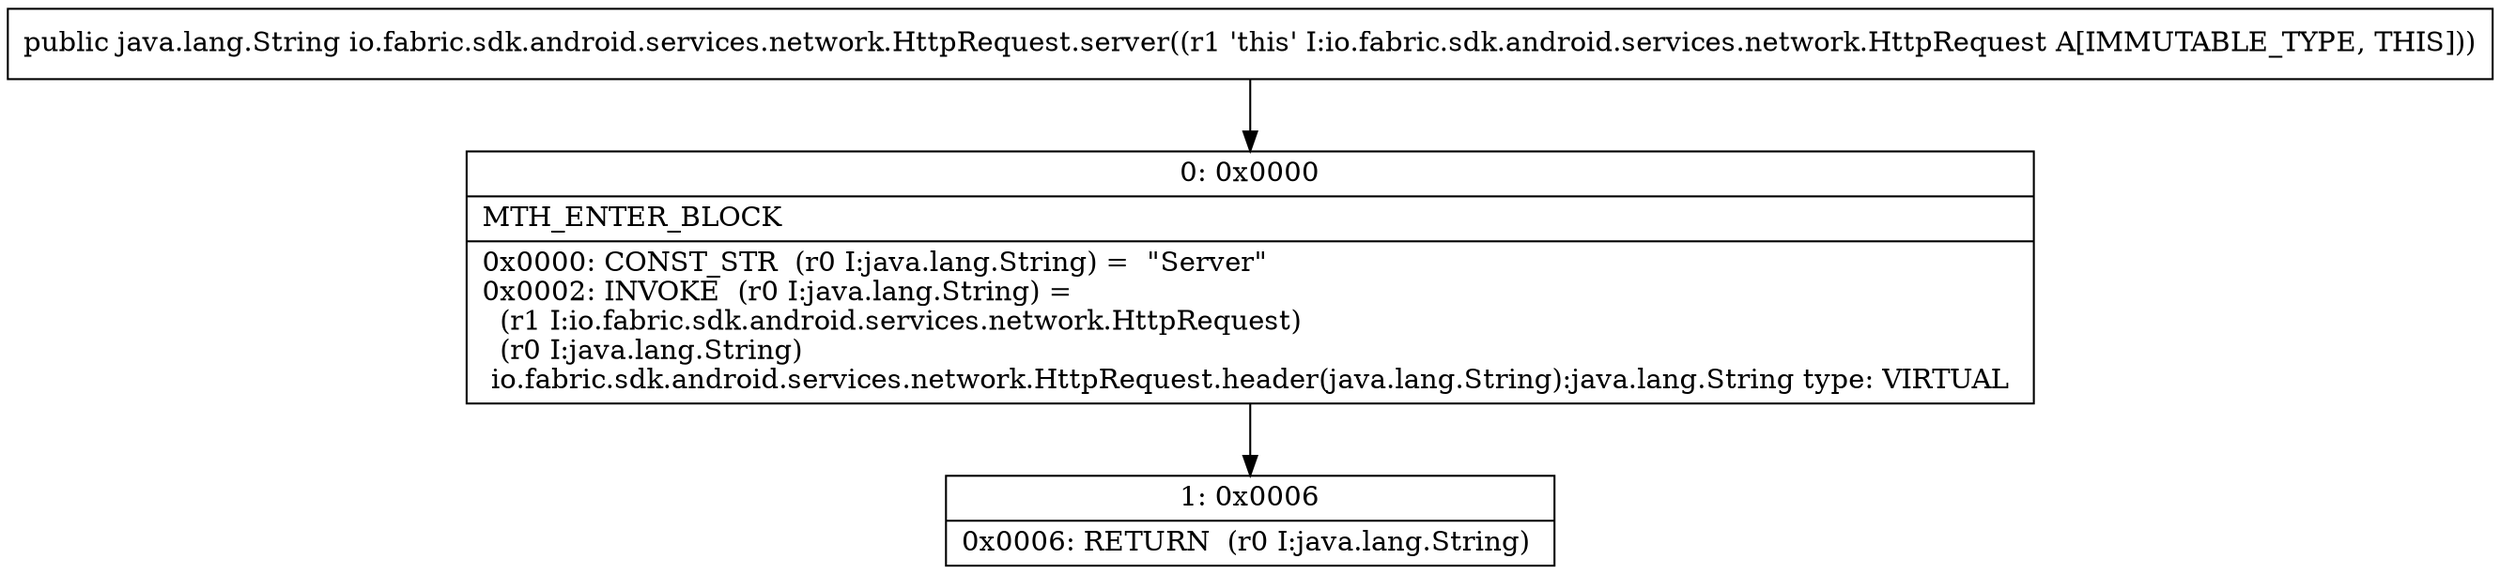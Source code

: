 digraph "CFG forio.fabric.sdk.android.services.network.HttpRequest.server()Ljava\/lang\/String;" {
Node_0 [shape=record,label="{0\:\ 0x0000|MTH_ENTER_BLOCK\l|0x0000: CONST_STR  (r0 I:java.lang.String) =  \"Server\" \l0x0002: INVOKE  (r0 I:java.lang.String) = \l  (r1 I:io.fabric.sdk.android.services.network.HttpRequest)\l  (r0 I:java.lang.String)\l io.fabric.sdk.android.services.network.HttpRequest.header(java.lang.String):java.lang.String type: VIRTUAL \l}"];
Node_1 [shape=record,label="{1\:\ 0x0006|0x0006: RETURN  (r0 I:java.lang.String) \l}"];
MethodNode[shape=record,label="{public java.lang.String io.fabric.sdk.android.services.network.HttpRequest.server((r1 'this' I:io.fabric.sdk.android.services.network.HttpRequest A[IMMUTABLE_TYPE, THIS])) }"];
MethodNode -> Node_0;
Node_0 -> Node_1;
}

